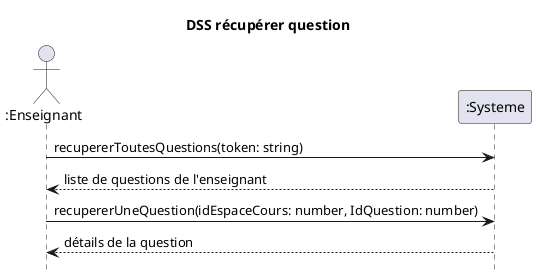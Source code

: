 @startuml DSS_Recuperer_Question
title DSS récupérer question
hide footbox
actor ":Enseignant" as professeur
participant ":Systeme" as systeme

professeur ->  systeme : recupererToutesQuestions(token: string)
professeur <-- systeme : liste de questions de l'enseignant
professeur -> systeme : recupererUneQuestion(idEspaceCours: number, IdQuestion: number)
professeur <-- systeme : détails de la question

@enduml